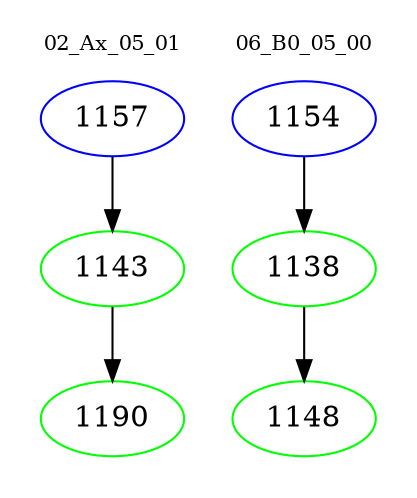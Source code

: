 digraph{
subgraph cluster_0 {
color = white
label = "02_Ax_05_01";
fontsize=10;
T0_1157 [label="1157", color="blue"]
T0_1157 -> T0_1143 [color="black"]
T0_1143 [label="1143", color="green"]
T0_1143 -> T0_1190 [color="black"]
T0_1190 [label="1190", color="green"]
}
subgraph cluster_1 {
color = white
label = "06_B0_05_00";
fontsize=10;
T1_1154 [label="1154", color="blue"]
T1_1154 -> T1_1138 [color="black"]
T1_1138 [label="1138", color="green"]
T1_1138 -> T1_1148 [color="black"]
T1_1148 [label="1148", color="green"]
}
}
